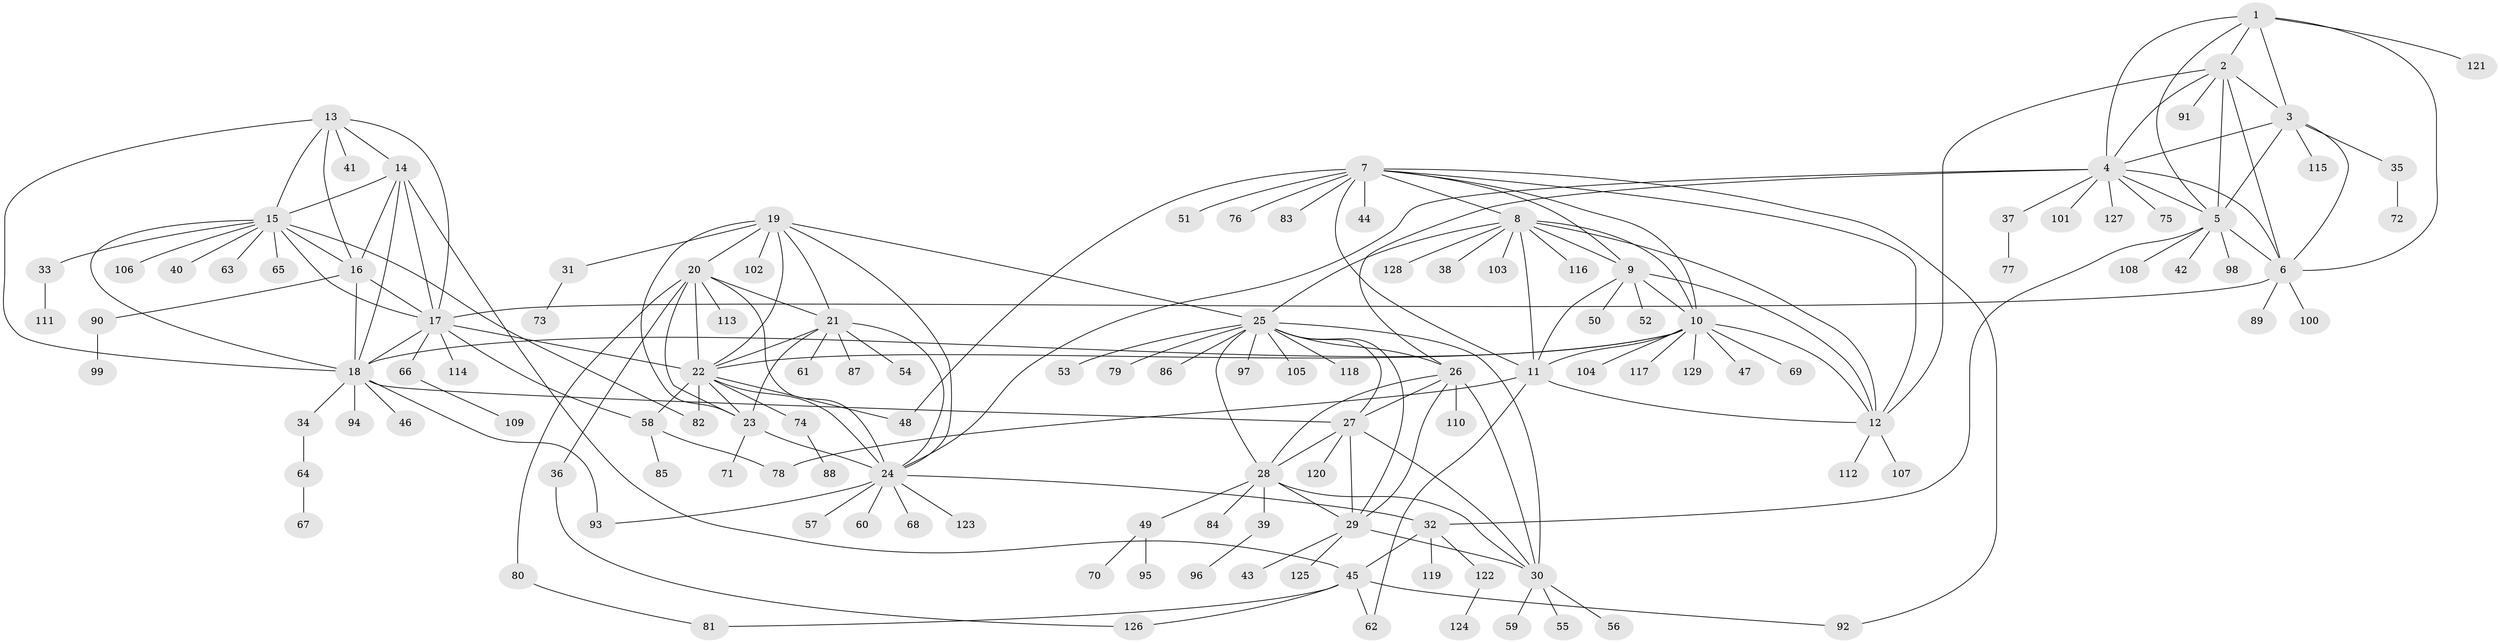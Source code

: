 // coarse degree distribution, {5: 0.045454545454545456, 6: 0.13636363636363635, 9: 0.015151515151515152, 7: 0.07575757575757576, 17: 0.015151515151515152, 4: 0.030303030303030304, 8: 0.045454545454545456, 10: 0.015151515151515152, 12: 0.015151515151515152, 1: 0.48484848484848486, 2: 0.09090909090909091, 3: 0.030303030303030304}
// Generated by graph-tools (version 1.1) at 2025/52/03/04/25 22:52:17]
// undirected, 129 vertices, 195 edges
graph export_dot {
  node [color=gray90,style=filled];
  1;
  2;
  3;
  4;
  5;
  6;
  7;
  8;
  9;
  10;
  11;
  12;
  13;
  14;
  15;
  16;
  17;
  18;
  19;
  20;
  21;
  22;
  23;
  24;
  25;
  26;
  27;
  28;
  29;
  30;
  31;
  32;
  33;
  34;
  35;
  36;
  37;
  38;
  39;
  40;
  41;
  42;
  43;
  44;
  45;
  46;
  47;
  48;
  49;
  50;
  51;
  52;
  53;
  54;
  55;
  56;
  57;
  58;
  59;
  60;
  61;
  62;
  63;
  64;
  65;
  66;
  67;
  68;
  69;
  70;
  71;
  72;
  73;
  74;
  75;
  76;
  77;
  78;
  79;
  80;
  81;
  82;
  83;
  84;
  85;
  86;
  87;
  88;
  89;
  90;
  91;
  92;
  93;
  94;
  95;
  96;
  97;
  98;
  99;
  100;
  101;
  102;
  103;
  104;
  105;
  106;
  107;
  108;
  109;
  110;
  111;
  112;
  113;
  114;
  115;
  116;
  117;
  118;
  119;
  120;
  121;
  122;
  123;
  124;
  125;
  126;
  127;
  128;
  129;
  1 -- 2;
  1 -- 3;
  1 -- 4;
  1 -- 5;
  1 -- 6;
  1 -- 121;
  2 -- 3;
  2 -- 4;
  2 -- 5;
  2 -- 6;
  2 -- 12;
  2 -- 91;
  3 -- 4;
  3 -- 5;
  3 -- 6;
  3 -- 35;
  3 -- 115;
  4 -- 5;
  4 -- 6;
  4 -- 24;
  4 -- 26;
  4 -- 37;
  4 -- 75;
  4 -- 101;
  4 -- 127;
  5 -- 6;
  5 -- 32;
  5 -- 42;
  5 -- 98;
  5 -- 108;
  6 -- 17;
  6 -- 89;
  6 -- 100;
  7 -- 8;
  7 -- 9;
  7 -- 10;
  7 -- 11;
  7 -- 12;
  7 -- 44;
  7 -- 48;
  7 -- 51;
  7 -- 76;
  7 -- 83;
  7 -- 92;
  8 -- 9;
  8 -- 10;
  8 -- 11;
  8 -- 12;
  8 -- 25;
  8 -- 38;
  8 -- 103;
  8 -- 116;
  8 -- 128;
  9 -- 10;
  9 -- 11;
  9 -- 12;
  9 -- 50;
  9 -- 52;
  10 -- 11;
  10 -- 12;
  10 -- 18;
  10 -- 22;
  10 -- 47;
  10 -- 69;
  10 -- 104;
  10 -- 117;
  10 -- 129;
  11 -- 12;
  11 -- 62;
  11 -- 78;
  12 -- 107;
  12 -- 112;
  13 -- 14;
  13 -- 15;
  13 -- 16;
  13 -- 17;
  13 -- 18;
  13 -- 41;
  14 -- 15;
  14 -- 16;
  14 -- 17;
  14 -- 18;
  14 -- 45;
  15 -- 16;
  15 -- 17;
  15 -- 18;
  15 -- 33;
  15 -- 40;
  15 -- 63;
  15 -- 65;
  15 -- 82;
  15 -- 106;
  16 -- 17;
  16 -- 18;
  16 -- 90;
  17 -- 18;
  17 -- 22;
  17 -- 58;
  17 -- 66;
  17 -- 114;
  18 -- 27;
  18 -- 34;
  18 -- 46;
  18 -- 93;
  18 -- 94;
  19 -- 20;
  19 -- 21;
  19 -- 22;
  19 -- 23;
  19 -- 24;
  19 -- 25;
  19 -- 31;
  19 -- 102;
  20 -- 21;
  20 -- 22;
  20 -- 23;
  20 -- 24;
  20 -- 36;
  20 -- 80;
  20 -- 113;
  21 -- 22;
  21 -- 23;
  21 -- 24;
  21 -- 54;
  21 -- 61;
  21 -- 87;
  22 -- 23;
  22 -- 24;
  22 -- 48;
  22 -- 58;
  22 -- 74;
  22 -- 82;
  23 -- 24;
  23 -- 71;
  24 -- 32;
  24 -- 57;
  24 -- 60;
  24 -- 68;
  24 -- 93;
  24 -- 123;
  25 -- 26;
  25 -- 27;
  25 -- 28;
  25 -- 29;
  25 -- 30;
  25 -- 53;
  25 -- 79;
  25 -- 86;
  25 -- 97;
  25 -- 105;
  25 -- 118;
  26 -- 27;
  26 -- 28;
  26 -- 29;
  26 -- 30;
  26 -- 110;
  27 -- 28;
  27 -- 29;
  27 -- 30;
  27 -- 120;
  28 -- 29;
  28 -- 30;
  28 -- 39;
  28 -- 49;
  28 -- 84;
  29 -- 30;
  29 -- 43;
  29 -- 125;
  30 -- 55;
  30 -- 56;
  30 -- 59;
  31 -- 73;
  32 -- 45;
  32 -- 119;
  32 -- 122;
  33 -- 111;
  34 -- 64;
  35 -- 72;
  36 -- 126;
  37 -- 77;
  39 -- 96;
  45 -- 62;
  45 -- 81;
  45 -- 92;
  45 -- 126;
  49 -- 70;
  49 -- 95;
  58 -- 78;
  58 -- 85;
  64 -- 67;
  66 -- 109;
  74 -- 88;
  80 -- 81;
  90 -- 99;
  122 -- 124;
}
